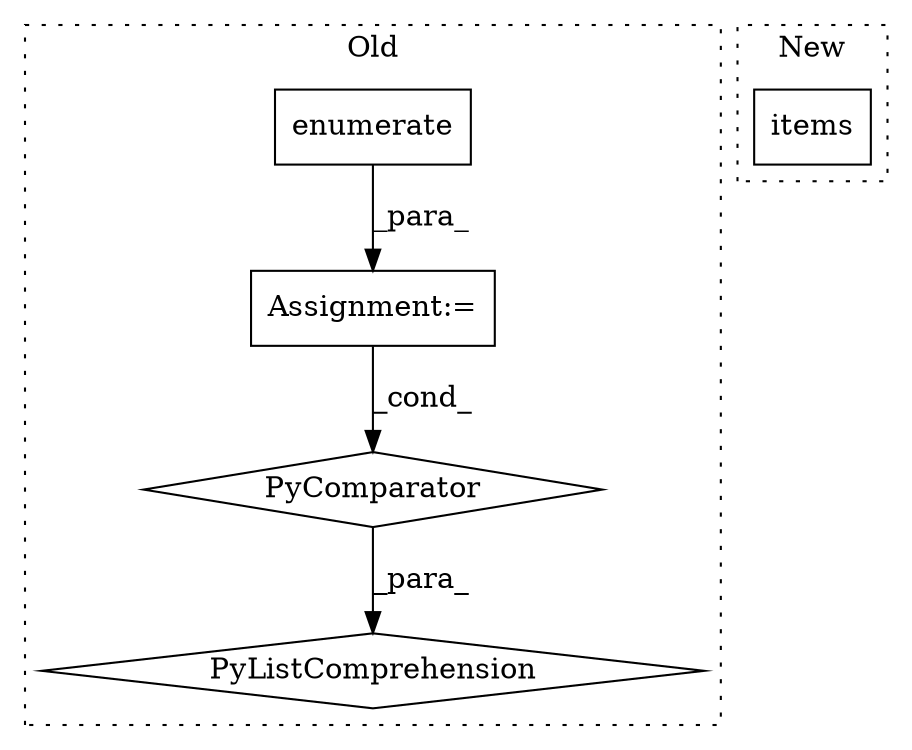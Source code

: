 digraph G {
subgraph cluster0 {
1 [label="enumerate" a="32" s="6097,6117" l="10,1" shape="box"];
3 [label="PyComparator" a="113" s="6085" l="43" shape="diamond"];
4 [label="Assignment:=" a="7" s="6085" l="43" shape="box"];
5 [label="PyListComprehension" a="109" s="5972" l="173" shape="diamond"];
label = "Old";
style="dotted";
}
subgraph cluster1 {
2 [label="items" a="32" s="5969" l="7" shape="box"];
label = "New";
style="dotted";
}
1 -> 4 [label="_para_"];
3 -> 5 [label="_para_"];
4 -> 3 [label="_cond_"];
}